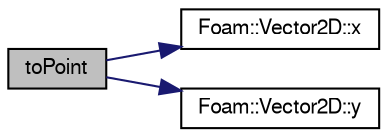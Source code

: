 digraph "toPoint"
{
  bgcolor="transparent";
  edge [fontname="FreeSans",fontsize="10",labelfontname="FreeSans",labelfontsize="10"];
  node [fontname="FreeSans",fontsize="10",shape=record];
  rankdir="LR";
  Node22 [label="toPoint",height=0.2,width=0.4,color="black", fillcolor="grey75", style="filled", fontcolor="black"];
  Node22 -> Node23 [color="midnightblue",fontsize="10",style="solid",fontname="FreeSans"];
  Node23 [label="Foam::Vector2D::x",height=0.2,width=0.4,color="black",URL="$a28454.html#a63327976e5a8359700064a02ae22548e"];
  Node22 -> Node24 [color="midnightblue",fontsize="10",style="solid",fontname="FreeSans"];
  Node24 [label="Foam::Vector2D::y",height=0.2,width=0.4,color="black",URL="$a28454.html#a1ee865f676fbac703a49c6654dd3ad74"];
}
